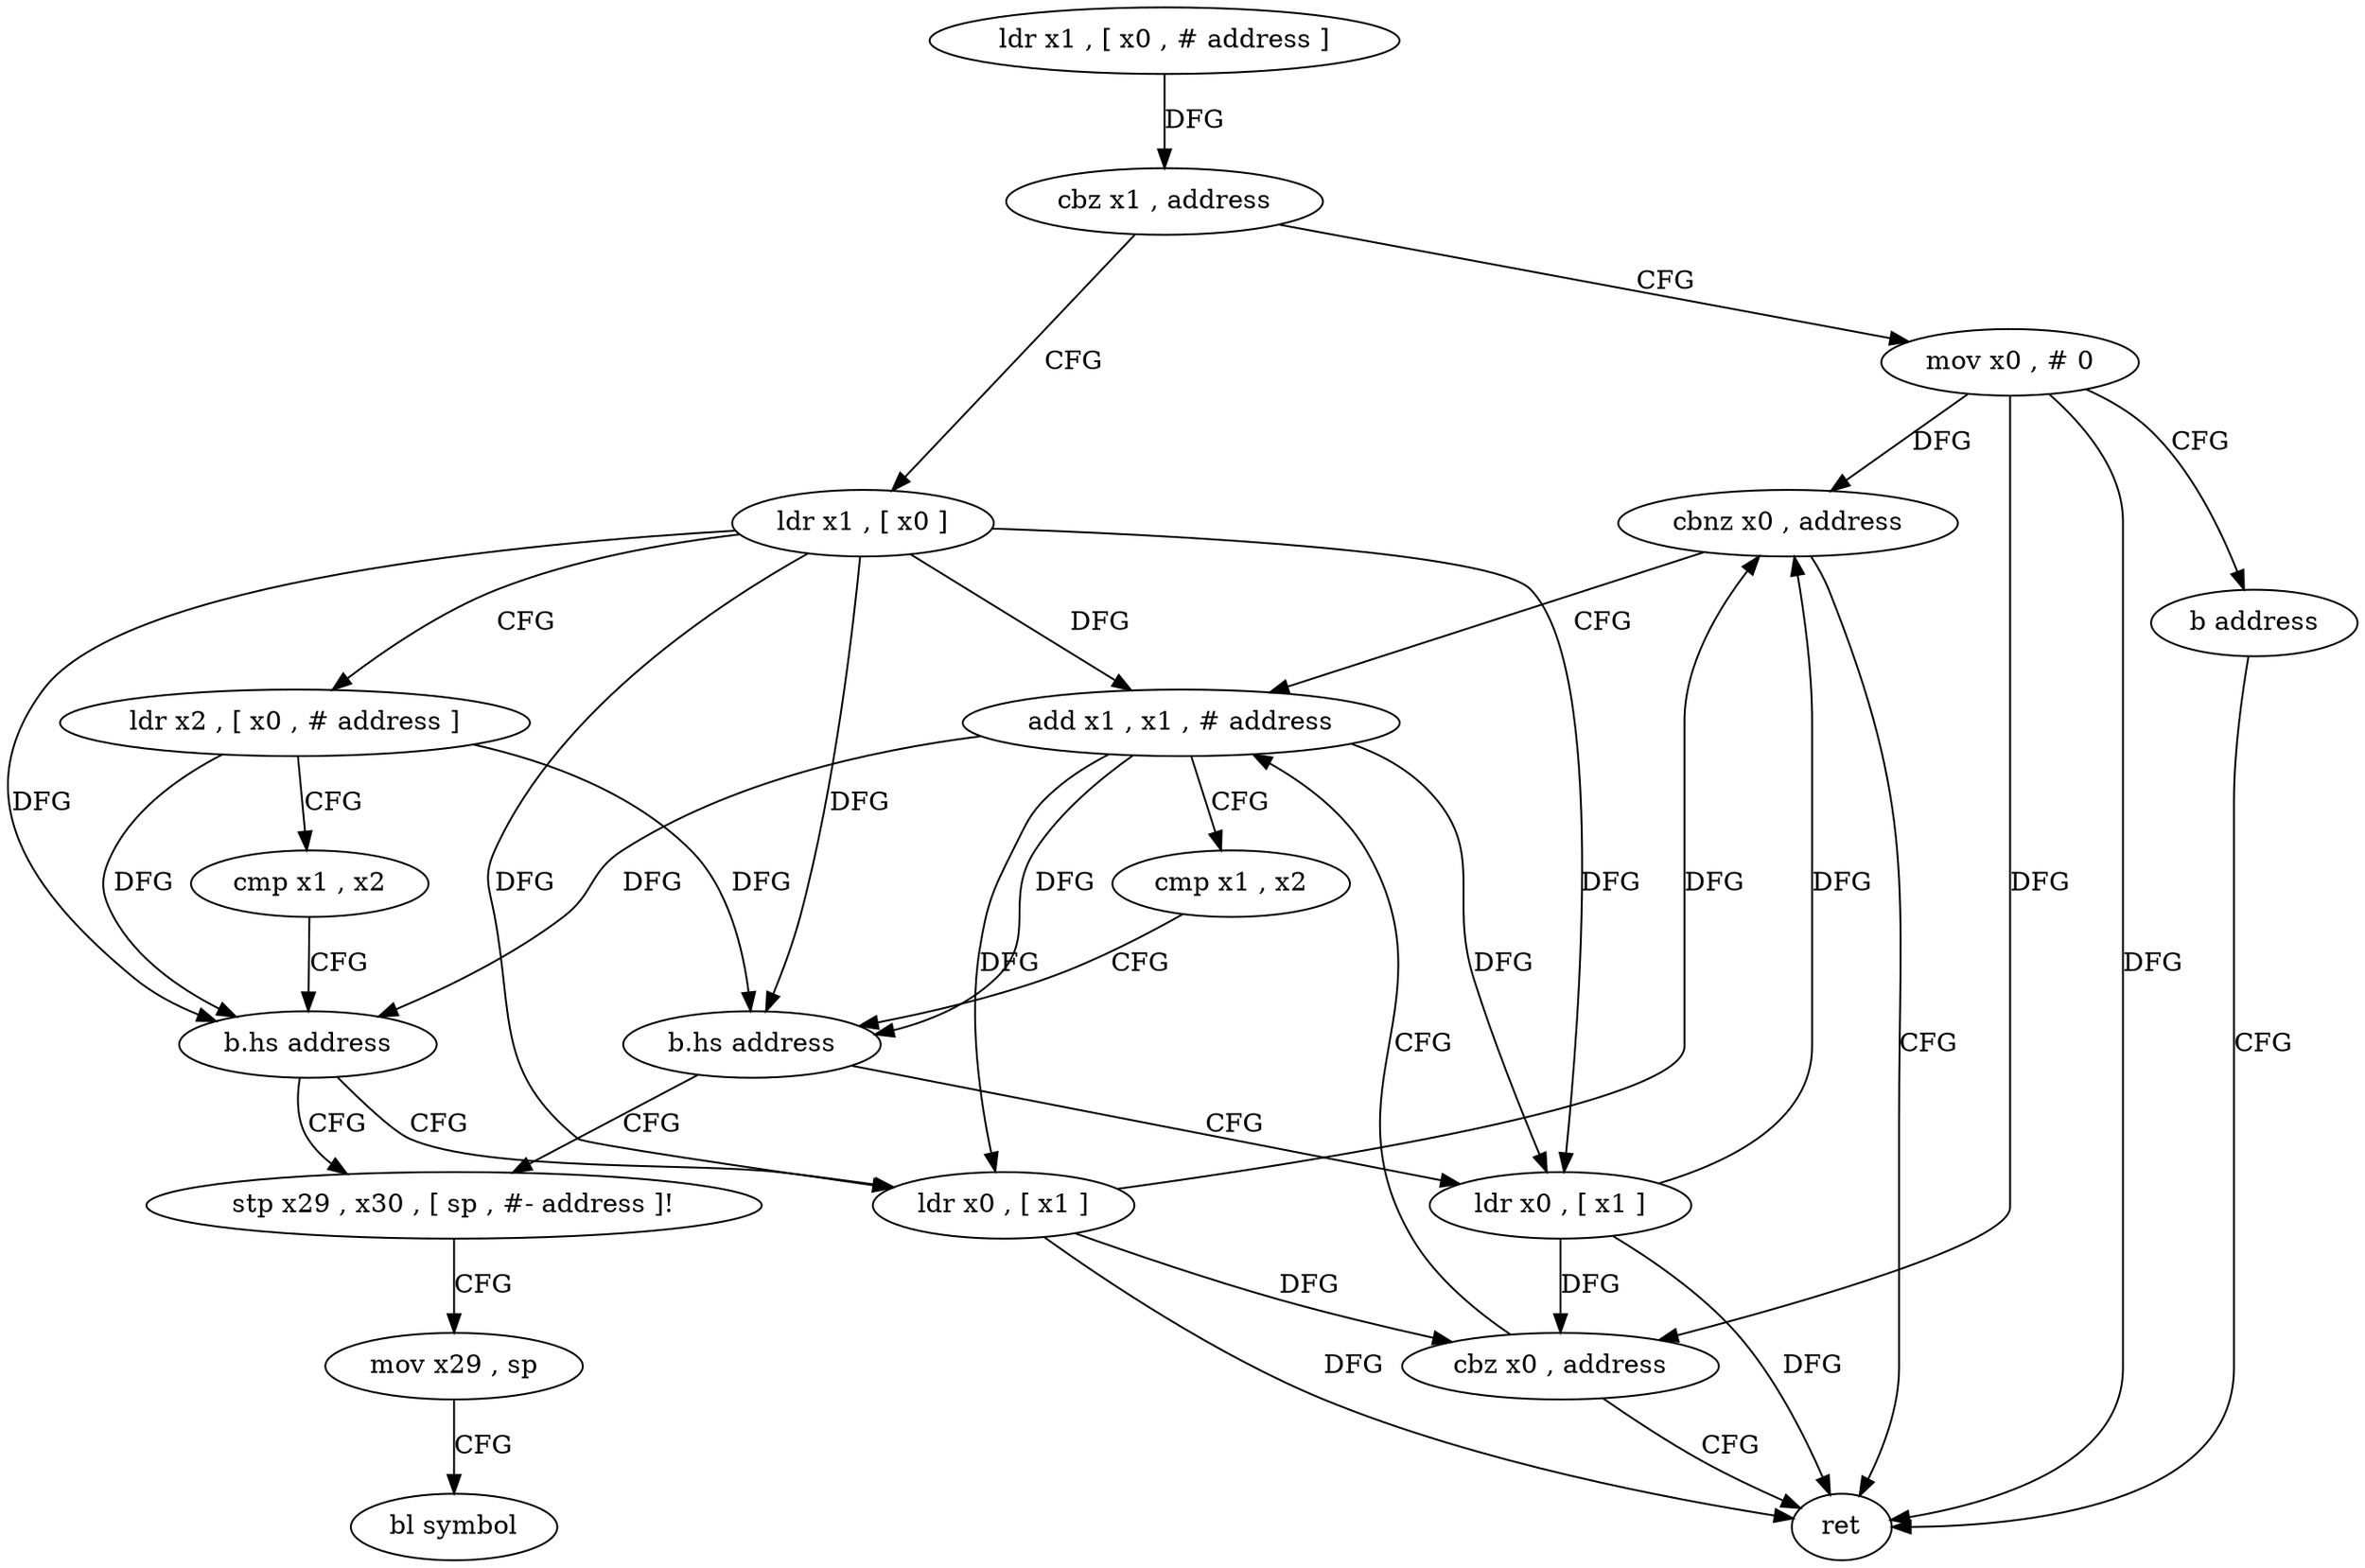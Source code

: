 digraph "func" {
"4282152" [label = "ldr x1 , [ x0 , # address ]" ]
"4282156" [label = "cbz x1 , address" ]
"4282220" [label = "mov x0 , # 0" ]
"4282160" [label = "ldr x1 , [ x0 ]" ]
"4282224" [label = "b address" ]
"4282204" [label = "ret" ]
"4282164" [label = "ldr x2 , [ x0 , # address ]" ]
"4282168" [label = "cmp x1 , x2" ]
"4282172" [label = "b.hs address" ]
"4282208" [label = "stp x29 , x30 , [ sp , #- address ]!" ]
"4282176" [label = "ldr x0 , [ x1 ]" ]
"4282212" [label = "mov x29 , sp" ]
"4282216" [label = "bl symbol" ]
"4282180" [label = "cbnz x0 , address" ]
"4282184" [label = "add x1 , x1 , # address" ]
"4282188" [label = "cmp x1 , x2" ]
"4282192" [label = "b.hs address" ]
"4282196" [label = "ldr x0 , [ x1 ]" ]
"4282200" [label = "cbz x0 , address" ]
"4282152" -> "4282156" [ label = "DFG" ]
"4282156" -> "4282220" [ label = "CFG" ]
"4282156" -> "4282160" [ label = "CFG" ]
"4282220" -> "4282224" [ label = "CFG" ]
"4282220" -> "4282204" [ label = "DFG" ]
"4282220" -> "4282180" [ label = "DFG" ]
"4282220" -> "4282200" [ label = "DFG" ]
"4282160" -> "4282164" [ label = "CFG" ]
"4282160" -> "4282172" [ label = "DFG" ]
"4282160" -> "4282176" [ label = "DFG" ]
"4282160" -> "4282184" [ label = "DFG" ]
"4282160" -> "4282192" [ label = "DFG" ]
"4282160" -> "4282196" [ label = "DFG" ]
"4282224" -> "4282204" [ label = "CFG" ]
"4282164" -> "4282168" [ label = "CFG" ]
"4282164" -> "4282172" [ label = "DFG" ]
"4282164" -> "4282192" [ label = "DFG" ]
"4282168" -> "4282172" [ label = "CFG" ]
"4282172" -> "4282208" [ label = "CFG" ]
"4282172" -> "4282176" [ label = "CFG" ]
"4282208" -> "4282212" [ label = "CFG" ]
"4282176" -> "4282180" [ label = "DFG" ]
"4282176" -> "4282204" [ label = "DFG" ]
"4282176" -> "4282200" [ label = "DFG" ]
"4282212" -> "4282216" [ label = "CFG" ]
"4282180" -> "4282204" [ label = "CFG" ]
"4282180" -> "4282184" [ label = "CFG" ]
"4282184" -> "4282188" [ label = "CFG" ]
"4282184" -> "4282176" [ label = "DFG" ]
"4282184" -> "4282172" [ label = "DFG" ]
"4282184" -> "4282192" [ label = "DFG" ]
"4282184" -> "4282196" [ label = "DFG" ]
"4282188" -> "4282192" [ label = "CFG" ]
"4282192" -> "4282208" [ label = "CFG" ]
"4282192" -> "4282196" [ label = "CFG" ]
"4282196" -> "4282200" [ label = "DFG" ]
"4282196" -> "4282180" [ label = "DFG" ]
"4282196" -> "4282204" [ label = "DFG" ]
"4282200" -> "4282184" [ label = "CFG" ]
"4282200" -> "4282204" [ label = "CFG" ]
}
